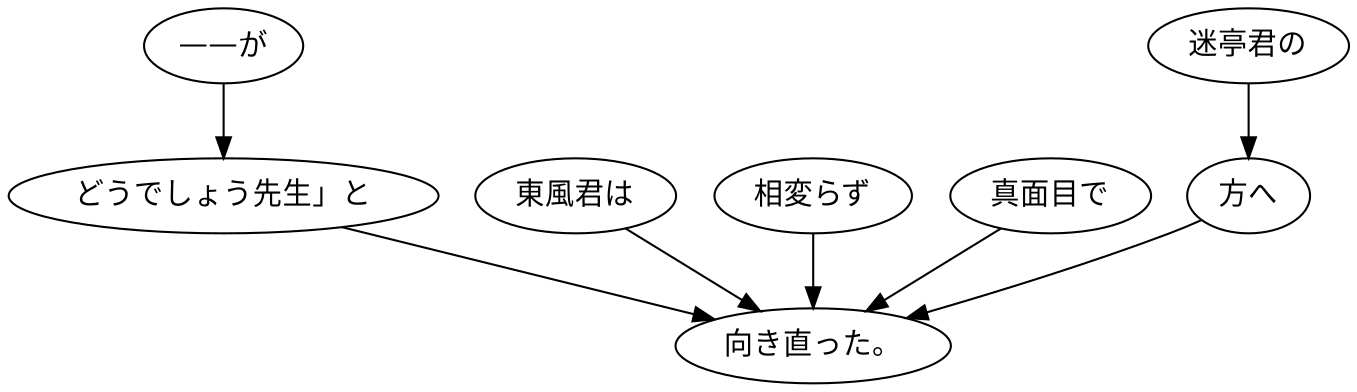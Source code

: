 digraph graph7886 {
	node0 [label="——が"];
	node1 [label="どうでしょう先生」と"];
	node2 [label="東風君は"];
	node3 [label="相変らず"];
	node4 [label="真面目で"];
	node5 [label="迷亭君の"];
	node6 [label="方へ"];
	node7 [label="向き直った。"];
	node0 -> node1;
	node1 -> node7;
	node2 -> node7;
	node3 -> node7;
	node4 -> node7;
	node5 -> node6;
	node6 -> node7;
}
